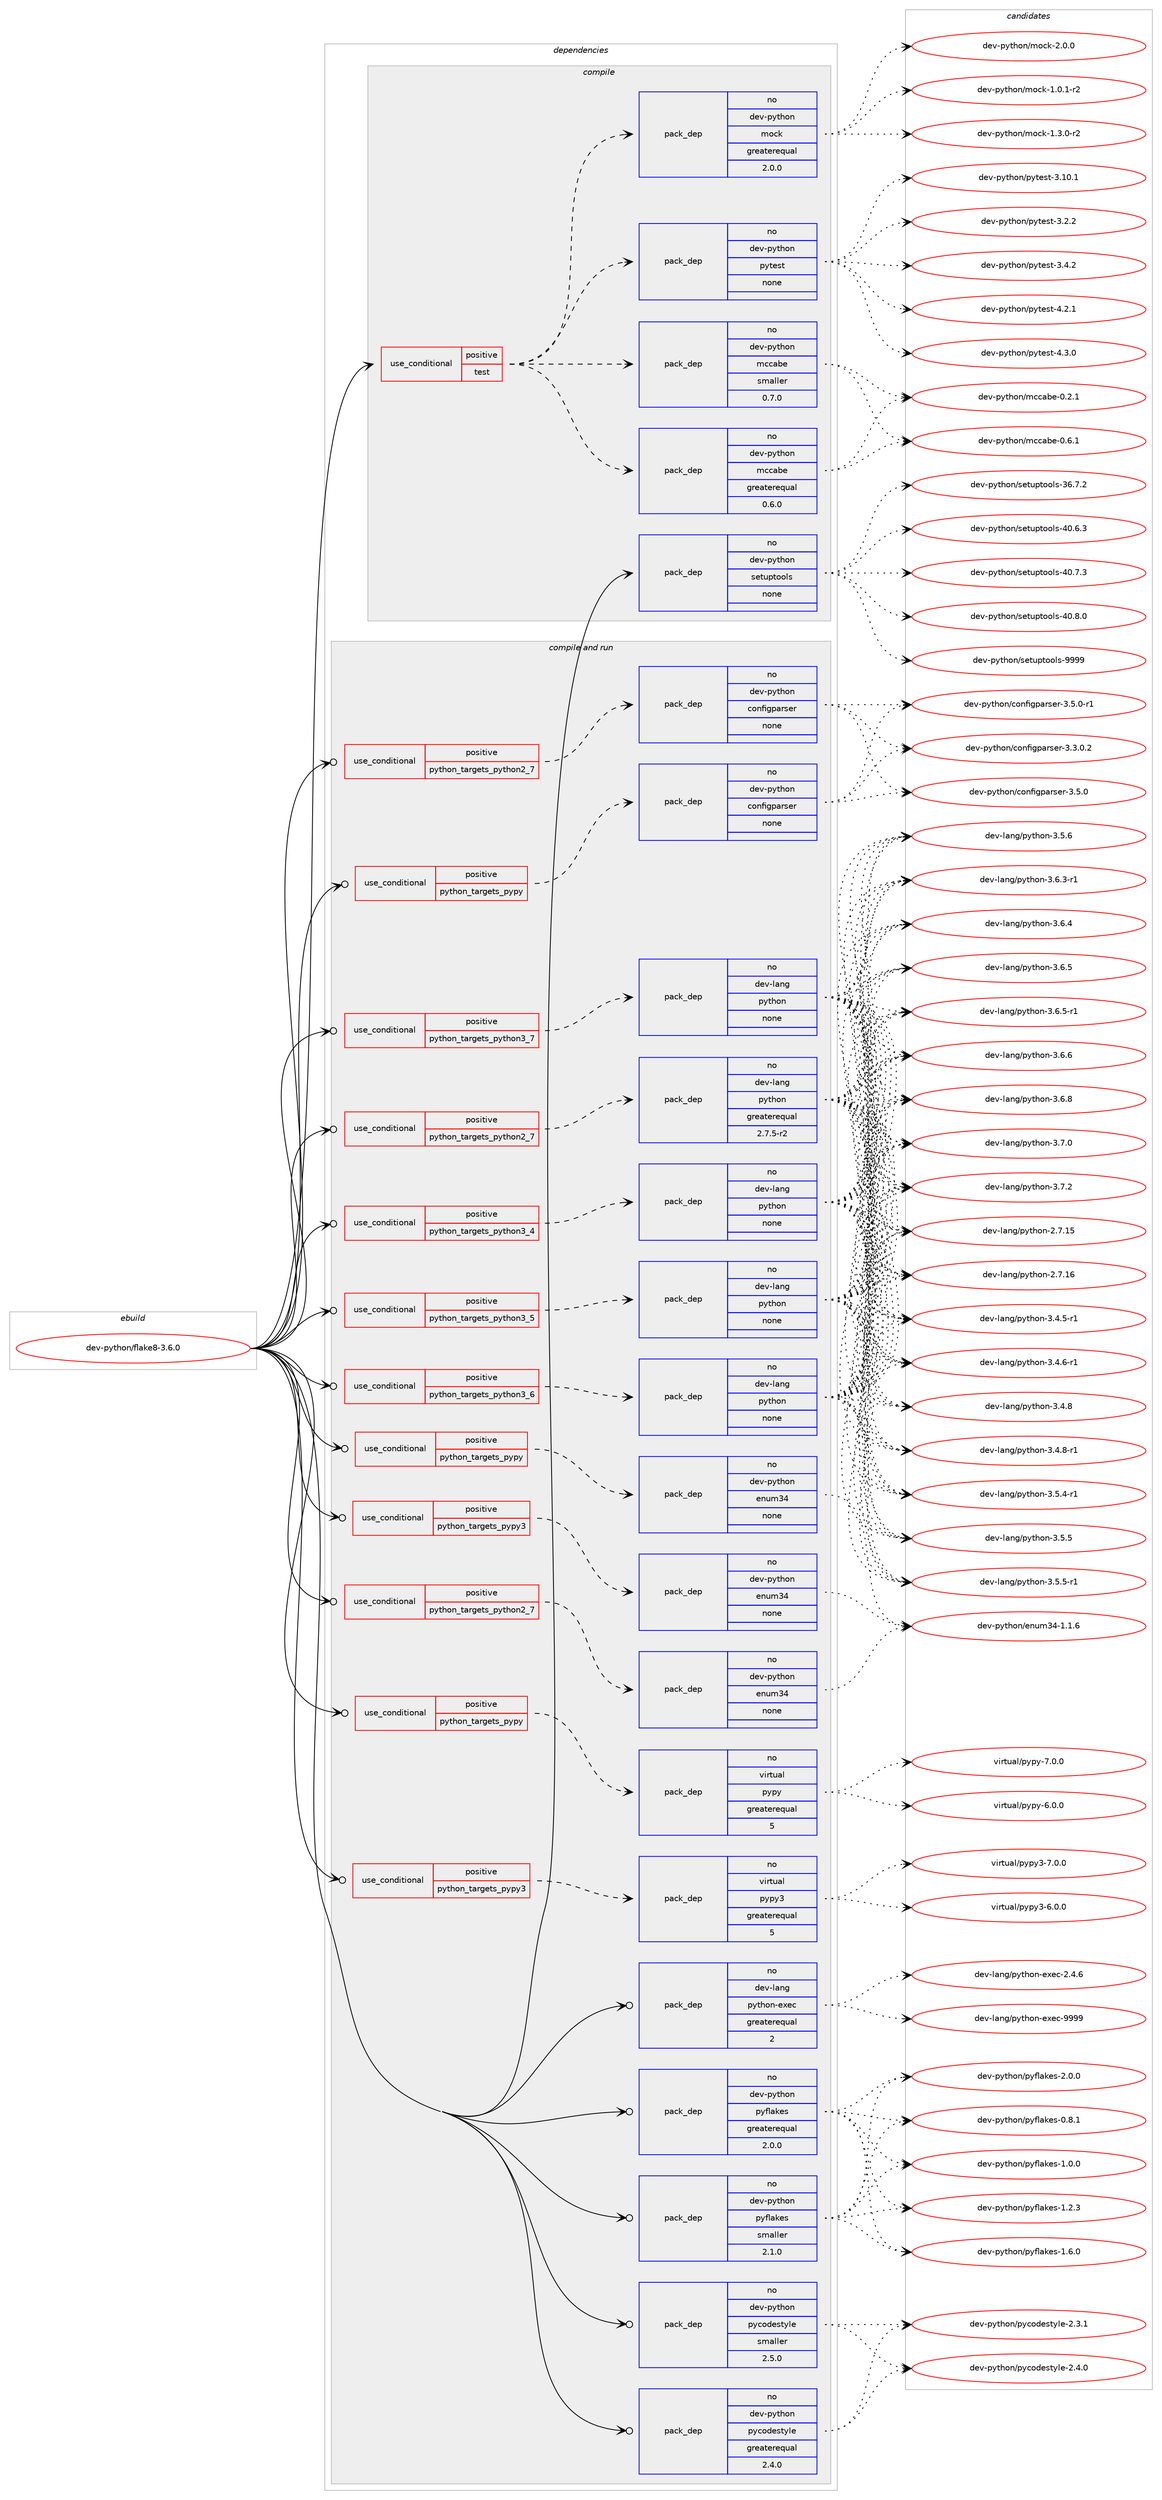digraph prolog {

# *************
# Graph options
# *************

newrank=true;
concentrate=true;
compound=true;
graph [rankdir=LR,fontname=Helvetica,fontsize=10,ranksep=1.5];#, ranksep=2.5, nodesep=0.2];
edge  [arrowhead=vee];
node  [fontname=Helvetica,fontsize=10];

# **********
# The ebuild
# **********

subgraph cluster_leftcol {
color=gray;
rank=same;
label=<<i>ebuild</i>>;
id [label="dev-python/flake8-3.6.0", color=red, width=4, href="../dev-python/flake8-3.6.0.svg"];
}

# ****************
# The dependencies
# ****************

subgraph cluster_midcol {
color=gray;
label=<<i>dependencies</i>>;
subgraph cluster_compile {
fillcolor="#eeeeee";
style=filled;
label=<<i>compile</i>>;
subgraph cond374222 {
dependency1408938 [label=<<TABLE BORDER="0" CELLBORDER="1" CELLSPACING="0" CELLPADDING="4"><TR><TD ROWSPAN="3" CELLPADDING="10">use_conditional</TD></TR><TR><TD>positive</TD></TR><TR><TD>test</TD></TR></TABLE>>, shape=none, color=red];
subgraph pack1011457 {
dependency1408939 [label=<<TABLE BORDER="0" CELLBORDER="1" CELLSPACING="0" CELLPADDING="4" WIDTH="220"><TR><TD ROWSPAN="6" CELLPADDING="30">pack_dep</TD></TR><TR><TD WIDTH="110">no</TD></TR><TR><TD>dev-python</TD></TR><TR><TD>mccabe</TD></TR><TR><TD>greaterequal</TD></TR><TR><TD>0.6.0</TD></TR></TABLE>>, shape=none, color=blue];
}
dependency1408938:e -> dependency1408939:w [weight=20,style="dashed",arrowhead="vee"];
subgraph pack1011458 {
dependency1408940 [label=<<TABLE BORDER="0" CELLBORDER="1" CELLSPACING="0" CELLPADDING="4" WIDTH="220"><TR><TD ROWSPAN="6" CELLPADDING="30">pack_dep</TD></TR><TR><TD WIDTH="110">no</TD></TR><TR><TD>dev-python</TD></TR><TR><TD>mccabe</TD></TR><TR><TD>smaller</TD></TR><TR><TD>0.7.0</TD></TR></TABLE>>, shape=none, color=blue];
}
dependency1408938:e -> dependency1408940:w [weight=20,style="dashed",arrowhead="vee"];
subgraph pack1011459 {
dependency1408941 [label=<<TABLE BORDER="0" CELLBORDER="1" CELLSPACING="0" CELLPADDING="4" WIDTH="220"><TR><TD ROWSPAN="6" CELLPADDING="30">pack_dep</TD></TR><TR><TD WIDTH="110">no</TD></TR><TR><TD>dev-python</TD></TR><TR><TD>pytest</TD></TR><TR><TD>none</TD></TR><TR><TD></TD></TR></TABLE>>, shape=none, color=blue];
}
dependency1408938:e -> dependency1408941:w [weight=20,style="dashed",arrowhead="vee"];
subgraph pack1011460 {
dependency1408942 [label=<<TABLE BORDER="0" CELLBORDER="1" CELLSPACING="0" CELLPADDING="4" WIDTH="220"><TR><TD ROWSPAN="6" CELLPADDING="30">pack_dep</TD></TR><TR><TD WIDTH="110">no</TD></TR><TR><TD>dev-python</TD></TR><TR><TD>mock</TD></TR><TR><TD>greaterequal</TD></TR><TR><TD>2.0.0</TD></TR></TABLE>>, shape=none, color=blue];
}
dependency1408938:e -> dependency1408942:w [weight=20,style="dashed",arrowhead="vee"];
}
id:e -> dependency1408938:w [weight=20,style="solid",arrowhead="vee"];
subgraph pack1011461 {
dependency1408943 [label=<<TABLE BORDER="0" CELLBORDER="1" CELLSPACING="0" CELLPADDING="4" WIDTH="220"><TR><TD ROWSPAN="6" CELLPADDING="30">pack_dep</TD></TR><TR><TD WIDTH="110">no</TD></TR><TR><TD>dev-python</TD></TR><TR><TD>setuptools</TD></TR><TR><TD>none</TD></TR><TR><TD></TD></TR></TABLE>>, shape=none, color=blue];
}
id:e -> dependency1408943:w [weight=20,style="solid",arrowhead="vee"];
}
subgraph cluster_compileandrun {
fillcolor="#eeeeee";
style=filled;
label=<<i>compile and run</i>>;
subgraph cond374223 {
dependency1408944 [label=<<TABLE BORDER="0" CELLBORDER="1" CELLSPACING="0" CELLPADDING="4"><TR><TD ROWSPAN="3" CELLPADDING="10">use_conditional</TD></TR><TR><TD>positive</TD></TR><TR><TD>python_targets_pypy</TD></TR></TABLE>>, shape=none, color=red];
subgraph pack1011462 {
dependency1408945 [label=<<TABLE BORDER="0" CELLBORDER="1" CELLSPACING="0" CELLPADDING="4" WIDTH="220"><TR><TD ROWSPAN="6" CELLPADDING="30">pack_dep</TD></TR><TR><TD WIDTH="110">no</TD></TR><TR><TD>dev-python</TD></TR><TR><TD>configparser</TD></TR><TR><TD>none</TD></TR><TR><TD></TD></TR></TABLE>>, shape=none, color=blue];
}
dependency1408944:e -> dependency1408945:w [weight=20,style="dashed",arrowhead="vee"];
}
id:e -> dependency1408944:w [weight=20,style="solid",arrowhead="odotvee"];
subgraph cond374224 {
dependency1408946 [label=<<TABLE BORDER="0" CELLBORDER="1" CELLSPACING="0" CELLPADDING="4"><TR><TD ROWSPAN="3" CELLPADDING="10">use_conditional</TD></TR><TR><TD>positive</TD></TR><TR><TD>python_targets_pypy</TD></TR></TABLE>>, shape=none, color=red];
subgraph pack1011463 {
dependency1408947 [label=<<TABLE BORDER="0" CELLBORDER="1" CELLSPACING="0" CELLPADDING="4" WIDTH="220"><TR><TD ROWSPAN="6" CELLPADDING="30">pack_dep</TD></TR><TR><TD WIDTH="110">no</TD></TR><TR><TD>dev-python</TD></TR><TR><TD>enum34</TD></TR><TR><TD>none</TD></TR><TR><TD></TD></TR></TABLE>>, shape=none, color=blue];
}
dependency1408946:e -> dependency1408947:w [weight=20,style="dashed",arrowhead="vee"];
}
id:e -> dependency1408946:w [weight=20,style="solid",arrowhead="odotvee"];
subgraph cond374225 {
dependency1408948 [label=<<TABLE BORDER="0" CELLBORDER="1" CELLSPACING="0" CELLPADDING="4"><TR><TD ROWSPAN="3" CELLPADDING="10">use_conditional</TD></TR><TR><TD>positive</TD></TR><TR><TD>python_targets_pypy</TD></TR></TABLE>>, shape=none, color=red];
subgraph pack1011464 {
dependency1408949 [label=<<TABLE BORDER="0" CELLBORDER="1" CELLSPACING="0" CELLPADDING="4" WIDTH="220"><TR><TD ROWSPAN="6" CELLPADDING="30">pack_dep</TD></TR><TR><TD WIDTH="110">no</TD></TR><TR><TD>virtual</TD></TR><TR><TD>pypy</TD></TR><TR><TD>greaterequal</TD></TR><TR><TD>5</TD></TR></TABLE>>, shape=none, color=blue];
}
dependency1408948:e -> dependency1408949:w [weight=20,style="dashed",arrowhead="vee"];
}
id:e -> dependency1408948:w [weight=20,style="solid",arrowhead="odotvee"];
subgraph cond374226 {
dependency1408950 [label=<<TABLE BORDER="0" CELLBORDER="1" CELLSPACING="0" CELLPADDING="4"><TR><TD ROWSPAN="3" CELLPADDING="10">use_conditional</TD></TR><TR><TD>positive</TD></TR><TR><TD>python_targets_pypy3</TD></TR></TABLE>>, shape=none, color=red];
subgraph pack1011465 {
dependency1408951 [label=<<TABLE BORDER="0" CELLBORDER="1" CELLSPACING="0" CELLPADDING="4" WIDTH="220"><TR><TD ROWSPAN="6" CELLPADDING="30">pack_dep</TD></TR><TR><TD WIDTH="110">no</TD></TR><TR><TD>dev-python</TD></TR><TR><TD>enum34</TD></TR><TR><TD>none</TD></TR><TR><TD></TD></TR></TABLE>>, shape=none, color=blue];
}
dependency1408950:e -> dependency1408951:w [weight=20,style="dashed",arrowhead="vee"];
}
id:e -> dependency1408950:w [weight=20,style="solid",arrowhead="odotvee"];
subgraph cond374227 {
dependency1408952 [label=<<TABLE BORDER="0" CELLBORDER="1" CELLSPACING="0" CELLPADDING="4"><TR><TD ROWSPAN="3" CELLPADDING="10">use_conditional</TD></TR><TR><TD>positive</TD></TR><TR><TD>python_targets_pypy3</TD></TR></TABLE>>, shape=none, color=red];
subgraph pack1011466 {
dependency1408953 [label=<<TABLE BORDER="0" CELLBORDER="1" CELLSPACING="0" CELLPADDING="4" WIDTH="220"><TR><TD ROWSPAN="6" CELLPADDING="30">pack_dep</TD></TR><TR><TD WIDTH="110">no</TD></TR><TR><TD>virtual</TD></TR><TR><TD>pypy3</TD></TR><TR><TD>greaterequal</TD></TR><TR><TD>5</TD></TR></TABLE>>, shape=none, color=blue];
}
dependency1408952:e -> dependency1408953:w [weight=20,style="dashed",arrowhead="vee"];
}
id:e -> dependency1408952:w [weight=20,style="solid",arrowhead="odotvee"];
subgraph cond374228 {
dependency1408954 [label=<<TABLE BORDER="0" CELLBORDER="1" CELLSPACING="0" CELLPADDING="4"><TR><TD ROWSPAN="3" CELLPADDING="10">use_conditional</TD></TR><TR><TD>positive</TD></TR><TR><TD>python_targets_python2_7</TD></TR></TABLE>>, shape=none, color=red];
subgraph pack1011467 {
dependency1408955 [label=<<TABLE BORDER="0" CELLBORDER="1" CELLSPACING="0" CELLPADDING="4" WIDTH="220"><TR><TD ROWSPAN="6" CELLPADDING="30">pack_dep</TD></TR><TR><TD WIDTH="110">no</TD></TR><TR><TD>dev-lang</TD></TR><TR><TD>python</TD></TR><TR><TD>greaterequal</TD></TR><TR><TD>2.7.5-r2</TD></TR></TABLE>>, shape=none, color=blue];
}
dependency1408954:e -> dependency1408955:w [weight=20,style="dashed",arrowhead="vee"];
}
id:e -> dependency1408954:w [weight=20,style="solid",arrowhead="odotvee"];
subgraph cond374229 {
dependency1408956 [label=<<TABLE BORDER="0" CELLBORDER="1" CELLSPACING="0" CELLPADDING="4"><TR><TD ROWSPAN="3" CELLPADDING="10">use_conditional</TD></TR><TR><TD>positive</TD></TR><TR><TD>python_targets_python2_7</TD></TR></TABLE>>, shape=none, color=red];
subgraph pack1011468 {
dependency1408957 [label=<<TABLE BORDER="0" CELLBORDER="1" CELLSPACING="0" CELLPADDING="4" WIDTH="220"><TR><TD ROWSPAN="6" CELLPADDING="30">pack_dep</TD></TR><TR><TD WIDTH="110">no</TD></TR><TR><TD>dev-python</TD></TR><TR><TD>configparser</TD></TR><TR><TD>none</TD></TR><TR><TD></TD></TR></TABLE>>, shape=none, color=blue];
}
dependency1408956:e -> dependency1408957:w [weight=20,style="dashed",arrowhead="vee"];
}
id:e -> dependency1408956:w [weight=20,style="solid",arrowhead="odotvee"];
subgraph cond374230 {
dependency1408958 [label=<<TABLE BORDER="0" CELLBORDER="1" CELLSPACING="0" CELLPADDING="4"><TR><TD ROWSPAN="3" CELLPADDING="10">use_conditional</TD></TR><TR><TD>positive</TD></TR><TR><TD>python_targets_python2_7</TD></TR></TABLE>>, shape=none, color=red];
subgraph pack1011469 {
dependency1408959 [label=<<TABLE BORDER="0" CELLBORDER="1" CELLSPACING="0" CELLPADDING="4" WIDTH="220"><TR><TD ROWSPAN="6" CELLPADDING="30">pack_dep</TD></TR><TR><TD WIDTH="110">no</TD></TR><TR><TD>dev-python</TD></TR><TR><TD>enum34</TD></TR><TR><TD>none</TD></TR><TR><TD></TD></TR></TABLE>>, shape=none, color=blue];
}
dependency1408958:e -> dependency1408959:w [weight=20,style="dashed",arrowhead="vee"];
}
id:e -> dependency1408958:w [weight=20,style="solid",arrowhead="odotvee"];
subgraph cond374231 {
dependency1408960 [label=<<TABLE BORDER="0" CELLBORDER="1" CELLSPACING="0" CELLPADDING="4"><TR><TD ROWSPAN="3" CELLPADDING="10">use_conditional</TD></TR><TR><TD>positive</TD></TR><TR><TD>python_targets_python3_4</TD></TR></TABLE>>, shape=none, color=red];
subgraph pack1011470 {
dependency1408961 [label=<<TABLE BORDER="0" CELLBORDER="1" CELLSPACING="0" CELLPADDING="4" WIDTH="220"><TR><TD ROWSPAN="6" CELLPADDING="30">pack_dep</TD></TR><TR><TD WIDTH="110">no</TD></TR><TR><TD>dev-lang</TD></TR><TR><TD>python</TD></TR><TR><TD>none</TD></TR><TR><TD></TD></TR></TABLE>>, shape=none, color=blue];
}
dependency1408960:e -> dependency1408961:w [weight=20,style="dashed",arrowhead="vee"];
}
id:e -> dependency1408960:w [weight=20,style="solid",arrowhead="odotvee"];
subgraph cond374232 {
dependency1408962 [label=<<TABLE BORDER="0" CELLBORDER="1" CELLSPACING="0" CELLPADDING="4"><TR><TD ROWSPAN="3" CELLPADDING="10">use_conditional</TD></TR><TR><TD>positive</TD></TR><TR><TD>python_targets_python3_5</TD></TR></TABLE>>, shape=none, color=red];
subgraph pack1011471 {
dependency1408963 [label=<<TABLE BORDER="0" CELLBORDER="1" CELLSPACING="0" CELLPADDING="4" WIDTH="220"><TR><TD ROWSPAN="6" CELLPADDING="30">pack_dep</TD></TR><TR><TD WIDTH="110">no</TD></TR><TR><TD>dev-lang</TD></TR><TR><TD>python</TD></TR><TR><TD>none</TD></TR><TR><TD></TD></TR></TABLE>>, shape=none, color=blue];
}
dependency1408962:e -> dependency1408963:w [weight=20,style="dashed",arrowhead="vee"];
}
id:e -> dependency1408962:w [weight=20,style="solid",arrowhead="odotvee"];
subgraph cond374233 {
dependency1408964 [label=<<TABLE BORDER="0" CELLBORDER="1" CELLSPACING="0" CELLPADDING="4"><TR><TD ROWSPAN="3" CELLPADDING="10">use_conditional</TD></TR><TR><TD>positive</TD></TR><TR><TD>python_targets_python3_6</TD></TR></TABLE>>, shape=none, color=red];
subgraph pack1011472 {
dependency1408965 [label=<<TABLE BORDER="0" CELLBORDER="1" CELLSPACING="0" CELLPADDING="4" WIDTH="220"><TR><TD ROWSPAN="6" CELLPADDING="30">pack_dep</TD></TR><TR><TD WIDTH="110">no</TD></TR><TR><TD>dev-lang</TD></TR><TR><TD>python</TD></TR><TR><TD>none</TD></TR><TR><TD></TD></TR></TABLE>>, shape=none, color=blue];
}
dependency1408964:e -> dependency1408965:w [weight=20,style="dashed",arrowhead="vee"];
}
id:e -> dependency1408964:w [weight=20,style="solid",arrowhead="odotvee"];
subgraph cond374234 {
dependency1408966 [label=<<TABLE BORDER="0" CELLBORDER="1" CELLSPACING="0" CELLPADDING="4"><TR><TD ROWSPAN="3" CELLPADDING="10">use_conditional</TD></TR><TR><TD>positive</TD></TR><TR><TD>python_targets_python3_7</TD></TR></TABLE>>, shape=none, color=red];
subgraph pack1011473 {
dependency1408967 [label=<<TABLE BORDER="0" CELLBORDER="1" CELLSPACING="0" CELLPADDING="4" WIDTH="220"><TR><TD ROWSPAN="6" CELLPADDING="30">pack_dep</TD></TR><TR><TD WIDTH="110">no</TD></TR><TR><TD>dev-lang</TD></TR><TR><TD>python</TD></TR><TR><TD>none</TD></TR><TR><TD></TD></TR></TABLE>>, shape=none, color=blue];
}
dependency1408966:e -> dependency1408967:w [weight=20,style="dashed",arrowhead="vee"];
}
id:e -> dependency1408966:w [weight=20,style="solid",arrowhead="odotvee"];
subgraph pack1011474 {
dependency1408968 [label=<<TABLE BORDER="0" CELLBORDER="1" CELLSPACING="0" CELLPADDING="4" WIDTH="220"><TR><TD ROWSPAN="6" CELLPADDING="30">pack_dep</TD></TR><TR><TD WIDTH="110">no</TD></TR><TR><TD>dev-lang</TD></TR><TR><TD>python-exec</TD></TR><TR><TD>greaterequal</TD></TR><TR><TD>2</TD></TR></TABLE>>, shape=none, color=blue];
}
id:e -> dependency1408968:w [weight=20,style="solid",arrowhead="odotvee"];
subgraph pack1011475 {
dependency1408969 [label=<<TABLE BORDER="0" CELLBORDER="1" CELLSPACING="0" CELLPADDING="4" WIDTH="220"><TR><TD ROWSPAN="6" CELLPADDING="30">pack_dep</TD></TR><TR><TD WIDTH="110">no</TD></TR><TR><TD>dev-python</TD></TR><TR><TD>pycodestyle</TD></TR><TR><TD>greaterequal</TD></TR><TR><TD>2.4.0</TD></TR></TABLE>>, shape=none, color=blue];
}
id:e -> dependency1408969:w [weight=20,style="solid",arrowhead="odotvee"];
subgraph pack1011476 {
dependency1408970 [label=<<TABLE BORDER="0" CELLBORDER="1" CELLSPACING="0" CELLPADDING="4" WIDTH="220"><TR><TD ROWSPAN="6" CELLPADDING="30">pack_dep</TD></TR><TR><TD WIDTH="110">no</TD></TR><TR><TD>dev-python</TD></TR><TR><TD>pycodestyle</TD></TR><TR><TD>smaller</TD></TR><TR><TD>2.5.0</TD></TR></TABLE>>, shape=none, color=blue];
}
id:e -> dependency1408970:w [weight=20,style="solid",arrowhead="odotvee"];
subgraph pack1011477 {
dependency1408971 [label=<<TABLE BORDER="0" CELLBORDER="1" CELLSPACING="0" CELLPADDING="4" WIDTH="220"><TR><TD ROWSPAN="6" CELLPADDING="30">pack_dep</TD></TR><TR><TD WIDTH="110">no</TD></TR><TR><TD>dev-python</TD></TR><TR><TD>pyflakes</TD></TR><TR><TD>greaterequal</TD></TR><TR><TD>2.0.0</TD></TR></TABLE>>, shape=none, color=blue];
}
id:e -> dependency1408971:w [weight=20,style="solid",arrowhead="odotvee"];
subgraph pack1011478 {
dependency1408972 [label=<<TABLE BORDER="0" CELLBORDER="1" CELLSPACING="0" CELLPADDING="4" WIDTH="220"><TR><TD ROWSPAN="6" CELLPADDING="30">pack_dep</TD></TR><TR><TD WIDTH="110">no</TD></TR><TR><TD>dev-python</TD></TR><TR><TD>pyflakes</TD></TR><TR><TD>smaller</TD></TR><TR><TD>2.1.0</TD></TR></TABLE>>, shape=none, color=blue];
}
id:e -> dependency1408972:w [weight=20,style="solid",arrowhead="odotvee"];
}
subgraph cluster_run {
fillcolor="#eeeeee";
style=filled;
label=<<i>run</i>>;
}
}

# **************
# The candidates
# **************

subgraph cluster_choices {
rank=same;
color=gray;
label=<<i>candidates</i>>;

subgraph choice1011457 {
color=black;
nodesep=1;
choice100101118451121211161041111104710999999798101454846504649 [label="dev-python/mccabe-0.2.1", color=red, width=4,href="../dev-python/mccabe-0.2.1.svg"];
choice100101118451121211161041111104710999999798101454846544649 [label="dev-python/mccabe-0.6.1", color=red, width=4,href="../dev-python/mccabe-0.6.1.svg"];
dependency1408939:e -> choice100101118451121211161041111104710999999798101454846504649:w [style=dotted,weight="100"];
dependency1408939:e -> choice100101118451121211161041111104710999999798101454846544649:w [style=dotted,weight="100"];
}
subgraph choice1011458 {
color=black;
nodesep=1;
choice100101118451121211161041111104710999999798101454846504649 [label="dev-python/mccabe-0.2.1", color=red, width=4,href="../dev-python/mccabe-0.2.1.svg"];
choice100101118451121211161041111104710999999798101454846544649 [label="dev-python/mccabe-0.6.1", color=red, width=4,href="../dev-python/mccabe-0.6.1.svg"];
dependency1408940:e -> choice100101118451121211161041111104710999999798101454846504649:w [style=dotted,weight="100"];
dependency1408940:e -> choice100101118451121211161041111104710999999798101454846544649:w [style=dotted,weight="100"];
}
subgraph choice1011459 {
color=black;
nodesep=1;
choice100101118451121211161041111104711212111610111511645514649484649 [label="dev-python/pytest-3.10.1", color=red, width=4,href="../dev-python/pytest-3.10.1.svg"];
choice1001011184511212111610411111047112121116101115116455146504650 [label="dev-python/pytest-3.2.2", color=red, width=4,href="../dev-python/pytest-3.2.2.svg"];
choice1001011184511212111610411111047112121116101115116455146524650 [label="dev-python/pytest-3.4.2", color=red, width=4,href="../dev-python/pytest-3.4.2.svg"];
choice1001011184511212111610411111047112121116101115116455246504649 [label="dev-python/pytest-4.2.1", color=red, width=4,href="../dev-python/pytest-4.2.1.svg"];
choice1001011184511212111610411111047112121116101115116455246514648 [label="dev-python/pytest-4.3.0", color=red, width=4,href="../dev-python/pytest-4.3.0.svg"];
dependency1408941:e -> choice100101118451121211161041111104711212111610111511645514649484649:w [style=dotted,weight="100"];
dependency1408941:e -> choice1001011184511212111610411111047112121116101115116455146504650:w [style=dotted,weight="100"];
dependency1408941:e -> choice1001011184511212111610411111047112121116101115116455146524650:w [style=dotted,weight="100"];
dependency1408941:e -> choice1001011184511212111610411111047112121116101115116455246504649:w [style=dotted,weight="100"];
dependency1408941:e -> choice1001011184511212111610411111047112121116101115116455246514648:w [style=dotted,weight="100"];
}
subgraph choice1011460 {
color=black;
nodesep=1;
choice1001011184511212111610411111047109111991074549464846494511450 [label="dev-python/mock-1.0.1-r2", color=red, width=4,href="../dev-python/mock-1.0.1-r2.svg"];
choice1001011184511212111610411111047109111991074549465146484511450 [label="dev-python/mock-1.3.0-r2", color=red, width=4,href="../dev-python/mock-1.3.0-r2.svg"];
choice100101118451121211161041111104710911199107455046484648 [label="dev-python/mock-2.0.0", color=red, width=4,href="../dev-python/mock-2.0.0.svg"];
dependency1408942:e -> choice1001011184511212111610411111047109111991074549464846494511450:w [style=dotted,weight="100"];
dependency1408942:e -> choice1001011184511212111610411111047109111991074549465146484511450:w [style=dotted,weight="100"];
dependency1408942:e -> choice100101118451121211161041111104710911199107455046484648:w [style=dotted,weight="100"];
}
subgraph choice1011461 {
color=black;
nodesep=1;
choice100101118451121211161041111104711510111611711211611111110811545515446554650 [label="dev-python/setuptools-36.7.2", color=red, width=4,href="../dev-python/setuptools-36.7.2.svg"];
choice100101118451121211161041111104711510111611711211611111110811545524846544651 [label="dev-python/setuptools-40.6.3", color=red, width=4,href="../dev-python/setuptools-40.6.3.svg"];
choice100101118451121211161041111104711510111611711211611111110811545524846554651 [label="dev-python/setuptools-40.7.3", color=red, width=4,href="../dev-python/setuptools-40.7.3.svg"];
choice100101118451121211161041111104711510111611711211611111110811545524846564648 [label="dev-python/setuptools-40.8.0", color=red, width=4,href="../dev-python/setuptools-40.8.0.svg"];
choice10010111845112121116104111110471151011161171121161111111081154557575757 [label="dev-python/setuptools-9999", color=red, width=4,href="../dev-python/setuptools-9999.svg"];
dependency1408943:e -> choice100101118451121211161041111104711510111611711211611111110811545515446554650:w [style=dotted,weight="100"];
dependency1408943:e -> choice100101118451121211161041111104711510111611711211611111110811545524846544651:w [style=dotted,weight="100"];
dependency1408943:e -> choice100101118451121211161041111104711510111611711211611111110811545524846554651:w [style=dotted,weight="100"];
dependency1408943:e -> choice100101118451121211161041111104711510111611711211611111110811545524846564648:w [style=dotted,weight="100"];
dependency1408943:e -> choice10010111845112121116104111110471151011161171121161111111081154557575757:w [style=dotted,weight="100"];
}
subgraph choice1011462 {
color=black;
nodesep=1;
choice100101118451121211161041111104799111110102105103112971141151011144551465146484650 [label="dev-python/configparser-3.3.0.2", color=red, width=4,href="../dev-python/configparser-3.3.0.2.svg"];
choice10010111845112121116104111110479911111010210510311297114115101114455146534648 [label="dev-python/configparser-3.5.0", color=red, width=4,href="../dev-python/configparser-3.5.0.svg"];
choice100101118451121211161041111104799111110102105103112971141151011144551465346484511449 [label="dev-python/configparser-3.5.0-r1", color=red, width=4,href="../dev-python/configparser-3.5.0-r1.svg"];
dependency1408945:e -> choice100101118451121211161041111104799111110102105103112971141151011144551465146484650:w [style=dotted,weight="100"];
dependency1408945:e -> choice10010111845112121116104111110479911111010210510311297114115101114455146534648:w [style=dotted,weight="100"];
dependency1408945:e -> choice100101118451121211161041111104799111110102105103112971141151011144551465346484511449:w [style=dotted,weight="100"];
}
subgraph choice1011463 {
color=black;
nodesep=1;
choice10010111845112121116104111110471011101171095152454946494654 [label="dev-python/enum34-1.1.6", color=red, width=4,href="../dev-python/enum34-1.1.6.svg"];
dependency1408947:e -> choice10010111845112121116104111110471011101171095152454946494654:w [style=dotted,weight="100"];
}
subgraph choice1011464 {
color=black;
nodesep=1;
choice1181051141161179710847112121112121455446484648 [label="virtual/pypy-6.0.0", color=red, width=4,href="../virtual/pypy-6.0.0.svg"];
choice1181051141161179710847112121112121455546484648 [label="virtual/pypy-7.0.0", color=red, width=4,href="../virtual/pypy-7.0.0.svg"];
dependency1408949:e -> choice1181051141161179710847112121112121455446484648:w [style=dotted,weight="100"];
dependency1408949:e -> choice1181051141161179710847112121112121455546484648:w [style=dotted,weight="100"];
}
subgraph choice1011465 {
color=black;
nodesep=1;
choice10010111845112121116104111110471011101171095152454946494654 [label="dev-python/enum34-1.1.6", color=red, width=4,href="../dev-python/enum34-1.1.6.svg"];
dependency1408951:e -> choice10010111845112121116104111110471011101171095152454946494654:w [style=dotted,weight="100"];
}
subgraph choice1011466 {
color=black;
nodesep=1;
choice118105114116117971084711212111212151455446484648 [label="virtual/pypy3-6.0.0", color=red, width=4,href="../virtual/pypy3-6.0.0.svg"];
choice118105114116117971084711212111212151455546484648 [label="virtual/pypy3-7.0.0", color=red, width=4,href="../virtual/pypy3-7.0.0.svg"];
dependency1408953:e -> choice118105114116117971084711212111212151455446484648:w [style=dotted,weight="100"];
dependency1408953:e -> choice118105114116117971084711212111212151455546484648:w [style=dotted,weight="100"];
}
subgraph choice1011467 {
color=black;
nodesep=1;
choice10010111845108971101034711212111610411111045504655464953 [label="dev-lang/python-2.7.15", color=red, width=4,href="../dev-lang/python-2.7.15.svg"];
choice10010111845108971101034711212111610411111045504655464954 [label="dev-lang/python-2.7.16", color=red, width=4,href="../dev-lang/python-2.7.16.svg"];
choice1001011184510897110103471121211161041111104551465246534511449 [label="dev-lang/python-3.4.5-r1", color=red, width=4,href="../dev-lang/python-3.4.5-r1.svg"];
choice1001011184510897110103471121211161041111104551465246544511449 [label="dev-lang/python-3.4.6-r1", color=red, width=4,href="../dev-lang/python-3.4.6-r1.svg"];
choice100101118451089711010347112121116104111110455146524656 [label="dev-lang/python-3.4.8", color=red, width=4,href="../dev-lang/python-3.4.8.svg"];
choice1001011184510897110103471121211161041111104551465246564511449 [label="dev-lang/python-3.4.8-r1", color=red, width=4,href="../dev-lang/python-3.4.8-r1.svg"];
choice1001011184510897110103471121211161041111104551465346524511449 [label="dev-lang/python-3.5.4-r1", color=red, width=4,href="../dev-lang/python-3.5.4-r1.svg"];
choice100101118451089711010347112121116104111110455146534653 [label="dev-lang/python-3.5.5", color=red, width=4,href="../dev-lang/python-3.5.5.svg"];
choice1001011184510897110103471121211161041111104551465346534511449 [label="dev-lang/python-3.5.5-r1", color=red, width=4,href="../dev-lang/python-3.5.5-r1.svg"];
choice100101118451089711010347112121116104111110455146534654 [label="dev-lang/python-3.5.6", color=red, width=4,href="../dev-lang/python-3.5.6.svg"];
choice1001011184510897110103471121211161041111104551465446514511449 [label="dev-lang/python-3.6.3-r1", color=red, width=4,href="../dev-lang/python-3.6.3-r1.svg"];
choice100101118451089711010347112121116104111110455146544652 [label="dev-lang/python-3.6.4", color=red, width=4,href="../dev-lang/python-3.6.4.svg"];
choice100101118451089711010347112121116104111110455146544653 [label="dev-lang/python-3.6.5", color=red, width=4,href="../dev-lang/python-3.6.5.svg"];
choice1001011184510897110103471121211161041111104551465446534511449 [label="dev-lang/python-3.6.5-r1", color=red, width=4,href="../dev-lang/python-3.6.5-r1.svg"];
choice100101118451089711010347112121116104111110455146544654 [label="dev-lang/python-3.6.6", color=red, width=4,href="../dev-lang/python-3.6.6.svg"];
choice100101118451089711010347112121116104111110455146544656 [label="dev-lang/python-3.6.8", color=red, width=4,href="../dev-lang/python-3.6.8.svg"];
choice100101118451089711010347112121116104111110455146554648 [label="dev-lang/python-3.7.0", color=red, width=4,href="../dev-lang/python-3.7.0.svg"];
choice100101118451089711010347112121116104111110455146554650 [label="dev-lang/python-3.7.2", color=red, width=4,href="../dev-lang/python-3.7.2.svg"];
dependency1408955:e -> choice10010111845108971101034711212111610411111045504655464953:w [style=dotted,weight="100"];
dependency1408955:e -> choice10010111845108971101034711212111610411111045504655464954:w [style=dotted,weight="100"];
dependency1408955:e -> choice1001011184510897110103471121211161041111104551465246534511449:w [style=dotted,weight="100"];
dependency1408955:e -> choice1001011184510897110103471121211161041111104551465246544511449:w [style=dotted,weight="100"];
dependency1408955:e -> choice100101118451089711010347112121116104111110455146524656:w [style=dotted,weight="100"];
dependency1408955:e -> choice1001011184510897110103471121211161041111104551465246564511449:w [style=dotted,weight="100"];
dependency1408955:e -> choice1001011184510897110103471121211161041111104551465346524511449:w [style=dotted,weight="100"];
dependency1408955:e -> choice100101118451089711010347112121116104111110455146534653:w [style=dotted,weight="100"];
dependency1408955:e -> choice1001011184510897110103471121211161041111104551465346534511449:w [style=dotted,weight="100"];
dependency1408955:e -> choice100101118451089711010347112121116104111110455146534654:w [style=dotted,weight="100"];
dependency1408955:e -> choice1001011184510897110103471121211161041111104551465446514511449:w [style=dotted,weight="100"];
dependency1408955:e -> choice100101118451089711010347112121116104111110455146544652:w [style=dotted,weight="100"];
dependency1408955:e -> choice100101118451089711010347112121116104111110455146544653:w [style=dotted,weight="100"];
dependency1408955:e -> choice1001011184510897110103471121211161041111104551465446534511449:w [style=dotted,weight="100"];
dependency1408955:e -> choice100101118451089711010347112121116104111110455146544654:w [style=dotted,weight="100"];
dependency1408955:e -> choice100101118451089711010347112121116104111110455146544656:w [style=dotted,weight="100"];
dependency1408955:e -> choice100101118451089711010347112121116104111110455146554648:w [style=dotted,weight="100"];
dependency1408955:e -> choice100101118451089711010347112121116104111110455146554650:w [style=dotted,weight="100"];
}
subgraph choice1011468 {
color=black;
nodesep=1;
choice100101118451121211161041111104799111110102105103112971141151011144551465146484650 [label="dev-python/configparser-3.3.0.2", color=red, width=4,href="../dev-python/configparser-3.3.0.2.svg"];
choice10010111845112121116104111110479911111010210510311297114115101114455146534648 [label="dev-python/configparser-3.5.0", color=red, width=4,href="../dev-python/configparser-3.5.0.svg"];
choice100101118451121211161041111104799111110102105103112971141151011144551465346484511449 [label="dev-python/configparser-3.5.0-r1", color=red, width=4,href="../dev-python/configparser-3.5.0-r1.svg"];
dependency1408957:e -> choice100101118451121211161041111104799111110102105103112971141151011144551465146484650:w [style=dotted,weight="100"];
dependency1408957:e -> choice10010111845112121116104111110479911111010210510311297114115101114455146534648:w [style=dotted,weight="100"];
dependency1408957:e -> choice100101118451121211161041111104799111110102105103112971141151011144551465346484511449:w [style=dotted,weight="100"];
}
subgraph choice1011469 {
color=black;
nodesep=1;
choice10010111845112121116104111110471011101171095152454946494654 [label="dev-python/enum34-1.1.6", color=red, width=4,href="../dev-python/enum34-1.1.6.svg"];
dependency1408959:e -> choice10010111845112121116104111110471011101171095152454946494654:w [style=dotted,weight="100"];
}
subgraph choice1011470 {
color=black;
nodesep=1;
choice10010111845108971101034711212111610411111045504655464953 [label="dev-lang/python-2.7.15", color=red, width=4,href="../dev-lang/python-2.7.15.svg"];
choice10010111845108971101034711212111610411111045504655464954 [label="dev-lang/python-2.7.16", color=red, width=4,href="../dev-lang/python-2.7.16.svg"];
choice1001011184510897110103471121211161041111104551465246534511449 [label="dev-lang/python-3.4.5-r1", color=red, width=4,href="../dev-lang/python-3.4.5-r1.svg"];
choice1001011184510897110103471121211161041111104551465246544511449 [label="dev-lang/python-3.4.6-r1", color=red, width=4,href="../dev-lang/python-3.4.6-r1.svg"];
choice100101118451089711010347112121116104111110455146524656 [label="dev-lang/python-3.4.8", color=red, width=4,href="../dev-lang/python-3.4.8.svg"];
choice1001011184510897110103471121211161041111104551465246564511449 [label="dev-lang/python-3.4.8-r1", color=red, width=4,href="../dev-lang/python-3.4.8-r1.svg"];
choice1001011184510897110103471121211161041111104551465346524511449 [label="dev-lang/python-3.5.4-r1", color=red, width=4,href="../dev-lang/python-3.5.4-r1.svg"];
choice100101118451089711010347112121116104111110455146534653 [label="dev-lang/python-3.5.5", color=red, width=4,href="../dev-lang/python-3.5.5.svg"];
choice1001011184510897110103471121211161041111104551465346534511449 [label="dev-lang/python-3.5.5-r1", color=red, width=4,href="../dev-lang/python-3.5.5-r1.svg"];
choice100101118451089711010347112121116104111110455146534654 [label="dev-lang/python-3.5.6", color=red, width=4,href="../dev-lang/python-3.5.6.svg"];
choice1001011184510897110103471121211161041111104551465446514511449 [label="dev-lang/python-3.6.3-r1", color=red, width=4,href="../dev-lang/python-3.6.3-r1.svg"];
choice100101118451089711010347112121116104111110455146544652 [label="dev-lang/python-3.6.4", color=red, width=4,href="../dev-lang/python-3.6.4.svg"];
choice100101118451089711010347112121116104111110455146544653 [label="dev-lang/python-3.6.5", color=red, width=4,href="../dev-lang/python-3.6.5.svg"];
choice1001011184510897110103471121211161041111104551465446534511449 [label="dev-lang/python-3.6.5-r1", color=red, width=4,href="../dev-lang/python-3.6.5-r1.svg"];
choice100101118451089711010347112121116104111110455146544654 [label="dev-lang/python-3.6.6", color=red, width=4,href="../dev-lang/python-3.6.6.svg"];
choice100101118451089711010347112121116104111110455146544656 [label="dev-lang/python-3.6.8", color=red, width=4,href="../dev-lang/python-3.6.8.svg"];
choice100101118451089711010347112121116104111110455146554648 [label="dev-lang/python-3.7.0", color=red, width=4,href="../dev-lang/python-3.7.0.svg"];
choice100101118451089711010347112121116104111110455146554650 [label="dev-lang/python-3.7.2", color=red, width=4,href="../dev-lang/python-3.7.2.svg"];
dependency1408961:e -> choice10010111845108971101034711212111610411111045504655464953:w [style=dotted,weight="100"];
dependency1408961:e -> choice10010111845108971101034711212111610411111045504655464954:w [style=dotted,weight="100"];
dependency1408961:e -> choice1001011184510897110103471121211161041111104551465246534511449:w [style=dotted,weight="100"];
dependency1408961:e -> choice1001011184510897110103471121211161041111104551465246544511449:w [style=dotted,weight="100"];
dependency1408961:e -> choice100101118451089711010347112121116104111110455146524656:w [style=dotted,weight="100"];
dependency1408961:e -> choice1001011184510897110103471121211161041111104551465246564511449:w [style=dotted,weight="100"];
dependency1408961:e -> choice1001011184510897110103471121211161041111104551465346524511449:w [style=dotted,weight="100"];
dependency1408961:e -> choice100101118451089711010347112121116104111110455146534653:w [style=dotted,weight="100"];
dependency1408961:e -> choice1001011184510897110103471121211161041111104551465346534511449:w [style=dotted,weight="100"];
dependency1408961:e -> choice100101118451089711010347112121116104111110455146534654:w [style=dotted,weight="100"];
dependency1408961:e -> choice1001011184510897110103471121211161041111104551465446514511449:w [style=dotted,weight="100"];
dependency1408961:e -> choice100101118451089711010347112121116104111110455146544652:w [style=dotted,weight="100"];
dependency1408961:e -> choice100101118451089711010347112121116104111110455146544653:w [style=dotted,weight="100"];
dependency1408961:e -> choice1001011184510897110103471121211161041111104551465446534511449:w [style=dotted,weight="100"];
dependency1408961:e -> choice100101118451089711010347112121116104111110455146544654:w [style=dotted,weight="100"];
dependency1408961:e -> choice100101118451089711010347112121116104111110455146544656:w [style=dotted,weight="100"];
dependency1408961:e -> choice100101118451089711010347112121116104111110455146554648:w [style=dotted,weight="100"];
dependency1408961:e -> choice100101118451089711010347112121116104111110455146554650:w [style=dotted,weight="100"];
}
subgraph choice1011471 {
color=black;
nodesep=1;
choice10010111845108971101034711212111610411111045504655464953 [label="dev-lang/python-2.7.15", color=red, width=4,href="../dev-lang/python-2.7.15.svg"];
choice10010111845108971101034711212111610411111045504655464954 [label="dev-lang/python-2.7.16", color=red, width=4,href="../dev-lang/python-2.7.16.svg"];
choice1001011184510897110103471121211161041111104551465246534511449 [label="dev-lang/python-3.4.5-r1", color=red, width=4,href="../dev-lang/python-3.4.5-r1.svg"];
choice1001011184510897110103471121211161041111104551465246544511449 [label="dev-lang/python-3.4.6-r1", color=red, width=4,href="../dev-lang/python-3.4.6-r1.svg"];
choice100101118451089711010347112121116104111110455146524656 [label="dev-lang/python-3.4.8", color=red, width=4,href="../dev-lang/python-3.4.8.svg"];
choice1001011184510897110103471121211161041111104551465246564511449 [label="dev-lang/python-3.4.8-r1", color=red, width=4,href="../dev-lang/python-3.4.8-r1.svg"];
choice1001011184510897110103471121211161041111104551465346524511449 [label="dev-lang/python-3.5.4-r1", color=red, width=4,href="../dev-lang/python-3.5.4-r1.svg"];
choice100101118451089711010347112121116104111110455146534653 [label="dev-lang/python-3.5.5", color=red, width=4,href="../dev-lang/python-3.5.5.svg"];
choice1001011184510897110103471121211161041111104551465346534511449 [label="dev-lang/python-3.5.5-r1", color=red, width=4,href="../dev-lang/python-3.5.5-r1.svg"];
choice100101118451089711010347112121116104111110455146534654 [label="dev-lang/python-3.5.6", color=red, width=4,href="../dev-lang/python-3.5.6.svg"];
choice1001011184510897110103471121211161041111104551465446514511449 [label="dev-lang/python-3.6.3-r1", color=red, width=4,href="../dev-lang/python-3.6.3-r1.svg"];
choice100101118451089711010347112121116104111110455146544652 [label="dev-lang/python-3.6.4", color=red, width=4,href="../dev-lang/python-3.6.4.svg"];
choice100101118451089711010347112121116104111110455146544653 [label="dev-lang/python-3.6.5", color=red, width=4,href="../dev-lang/python-3.6.5.svg"];
choice1001011184510897110103471121211161041111104551465446534511449 [label="dev-lang/python-3.6.5-r1", color=red, width=4,href="../dev-lang/python-3.6.5-r1.svg"];
choice100101118451089711010347112121116104111110455146544654 [label="dev-lang/python-3.6.6", color=red, width=4,href="../dev-lang/python-3.6.6.svg"];
choice100101118451089711010347112121116104111110455146544656 [label="dev-lang/python-3.6.8", color=red, width=4,href="../dev-lang/python-3.6.8.svg"];
choice100101118451089711010347112121116104111110455146554648 [label="dev-lang/python-3.7.0", color=red, width=4,href="../dev-lang/python-3.7.0.svg"];
choice100101118451089711010347112121116104111110455146554650 [label="dev-lang/python-3.7.2", color=red, width=4,href="../dev-lang/python-3.7.2.svg"];
dependency1408963:e -> choice10010111845108971101034711212111610411111045504655464953:w [style=dotted,weight="100"];
dependency1408963:e -> choice10010111845108971101034711212111610411111045504655464954:w [style=dotted,weight="100"];
dependency1408963:e -> choice1001011184510897110103471121211161041111104551465246534511449:w [style=dotted,weight="100"];
dependency1408963:e -> choice1001011184510897110103471121211161041111104551465246544511449:w [style=dotted,weight="100"];
dependency1408963:e -> choice100101118451089711010347112121116104111110455146524656:w [style=dotted,weight="100"];
dependency1408963:e -> choice1001011184510897110103471121211161041111104551465246564511449:w [style=dotted,weight="100"];
dependency1408963:e -> choice1001011184510897110103471121211161041111104551465346524511449:w [style=dotted,weight="100"];
dependency1408963:e -> choice100101118451089711010347112121116104111110455146534653:w [style=dotted,weight="100"];
dependency1408963:e -> choice1001011184510897110103471121211161041111104551465346534511449:w [style=dotted,weight="100"];
dependency1408963:e -> choice100101118451089711010347112121116104111110455146534654:w [style=dotted,weight="100"];
dependency1408963:e -> choice1001011184510897110103471121211161041111104551465446514511449:w [style=dotted,weight="100"];
dependency1408963:e -> choice100101118451089711010347112121116104111110455146544652:w [style=dotted,weight="100"];
dependency1408963:e -> choice100101118451089711010347112121116104111110455146544653:w [style=dotted,weight="100"];
dependency1408963:e -> choice1001011184510897110103471121211161041111104551465446534511449:w [style=dotted,weight="100"];
dependency1408963:e -> choice100101118451089711010347112121116104111110455146544654:w [style=dotted,weight="100"];
dependency1408963:e -> choice100101118451089711010347112121116104111110455146544656:w [style=dotted,weight="100"];
dependency1408963:e -> choice100101118451089711010347112121116104111110455146554648:w [style=dotted,weight="100"];
dependency1408963:e -> choice100101118451089711010347112121116104111110455146554650:w [style=dotted,weight="100"];
}
subgraph choice1011472 {
color=black;
nodesep=1;
choice10010111845108971101034711212111610411111045504655464953 [label="dev-lang/python-2.7.15", color=red, width=4,href="../dev-lang/python-2.7.15.svg"];
choice10010111845108971101034711212111610411111045504655464954 [label="dev-lang/python-2.7.16", color=red, width=4,href="../dev-lang/python-2.7.16.svg"];
choice1001011184510897110103471121211161041111104551465246534511449 [label="dev-lang/python-3.4.5-r1", color=red, width=4,href="../dev-lang/python-3.4.5-r1.svg"];
choice1001011184510897110103471121211161041111104551465246544511449 [label="dev-lang/python-3.4.6-r1", color=red, width=4,href="../dev-lang/python-3.4.6-r1.svg"];
choice100101118451089711010347112121116104111110455146524656 [label="dev-lang/python-3.4.8", color=red, width=4,href="../dev-lang/python-3.4.8.svg"];
choice1001011184510897110103471121211161041111104551465246564511449 [label="dev-lang/python-3.4.8-r1", color=red, width=4,href="../dev-lang/python-3.4.8-r1.svg"];
choice1001011184510897110103471121211161041111104551465346524511449 [label="dev-lang/python-3.5.4-r1", color=red, width=4,href="../dev-lang/python-3.5.4-r1.svg"];
choice100101118451089711010347112121116104111110455146534653 [label="dev-lang/python-3.5.5", color=red, width=4,href="../dev-lang/python-3.5.5.svg"];
choice1001011184510897110103471121211161041111104551465346534511449 [label="dev-lang/python-3.5.5-r1", color=red, width=4,href="../dev-lang/python-3.5.5-r1.svg"];
choice100101118451089711010347112121116104111110455146534654 [label="dev-lang/python-3.5.6", color=red, width=4,href="../dev-lang/python-3.5.6.svg"];
choice1001011184510897110103471121211161041111104551465446514511449 [label="dev-lang/python-3.6.3-r1", color=red, width=4,href="../dev-lang/python-3.6.3-r1.svg"];
choice100101118451089711010347112121116104111110455146544652 [label="dev-lang/python-3.6.4", color=red, width=4,href="../dev-lang/python-3.6.4.svg"];
choice100101118451089711010347112121116104111110455146544653 [label="dev-lang/python-3.6.5", color=red, width=4,href="../dev-lang/python-3.6.5.svg"];
choice1001011184510897110103471121211161041111104551465446534511449 [label="dev-lang/python-3.6.5-r1", color=red, width=4,href="../dev-lang/python-3.6.5-r1.svg"];
choice100101118451089711010347112121116104111110455146544654 [label="dev-lang/python-3.6.6", color=red, width=4,href="../dev-lang/python-3.6.6.svg"];
choice100101118451089711010347112121116104111110455146544656 [label="dev-lang/python-3.6.8", color=red, width=4,href="../dev-lang/python-3.6.8.svg"];
choice100101118451089711010347112121116104111110455146554648 [label="dev-lang/python-3.7.0", color=red, width=4,href="../dev-lang/python-3.7.0.svg"];
choice100101118451089711010347112121116104111110455146554650 [label="dev-lang/python-3.7.2", color=red, width=4,href="../dev-lang/python-3.7.2.svg"];
dependency1408965:e -> choice10010111845108971101034711212111610411111045504655464953:w [style=dotted,weight="100"];
dependency1408965:e -> choice10010111845108971101034711212111610411111045504655464954:w [style=dotted,weight="100"];
dependency1408965:e -> choice1001011184510897110103471121211161041111104551465246534511449:w [style=dotted,weight="100"];
dependency1408965:e -> choice1001011184510897110103471121211161041111104551465246544511449:w [style=dotted,weight="100"];
dependency1408965:e -> choice100101118451089711010347112121116104111110455146524656:w [style=dotted,weight="100"];
dependency1408965:e -> choice1001011184510897110103471121211161041111104551465246564511449:w [style=dotted,weight="100"];
dependency1408965:e -> choice1001011184510897110103471121211161041111104551465346524511449:w [style=dotted,weight="100"];
dependency1408965:e -> choice100101118451089711010347112121116104111110455146534653:w [style=dotted,weight="100"];
dependency1408965:e -> choice1001011184510897110103471121211161041111104551465346534511449:w [style=dotted,weight="100"];
dependency1408965:e -> choice100101118451089711010347112121116104111110455146534654:w [style=dotted,weight="100"];
dependency1408965:e -> choice1001011184510897110103471121211161041111104551465446514511449:w [style=dotted,weight="100"];
dependency1408965:e -> choice100101118451089711010347112121116104111110455146544652:w [style=dotted,weight="100"];
dependency1408965:e -> choice100101118451089711010347112121116104111110455146544653:w [style=dotted,weight="100"];
dependency1408965:e -> choice1001011184510897110103471121211161041111104551465446534511449:w [style=dotted,weight="100"];
dependency1408965:e -> choice100101118451089711010347112121116104111110455146544654:w [style=dotted,weight="100"];
dependency1408965:e -> choice100101118451089711010347112121116104111110455146544656:w [style=dotted,weight="100"];
dependency1408965:e -> choice100101118451089711010347112121116104111110455146554648:w [style=dotted,weight="100"];
dependency1408965:e -> choice100101118451089711010347112121116104111110455146554650:w [style=dotted,weight="100"];
}
subgraph choice1011473 {
color=black;
nodesep=1;
choice10010111845108971101034711212111610411111045504655464953 [label="dev-lang/python-2.7.15", color=red, width=4,href="../dev-lang/python-2.7.15.svg"];
choice10010111845108971101034711212111610411111045504655464954 [label="dev-lang/python-2.7.16", color=red, width=4,href="../dev-lang/python-2.7.16.svg"];
choice1001011184510897110103471121211161041111104551465246534511449 [label="dev-lang/python-3.4.5-r1", color=red, width=4,href="../dev-lang/python-3.4.5-r1.svg"];
choice1001011184510897110103471121211161041111104551465246544511449 [label="dev-lang/python-3.4.6-r1", color=red, width=4,href="../dev-lang/python-3.4.6-r1.svg"];
choice100101118451089711010347112121116104111110455146524656 [label="dev-lang/python-3.4.8", color=red, width=4,href="../dev-lang/python-3.4.8.svg"];
choice1001011184510897110103471121211161041111104551465246564511449 [label="dev-lang/python-3.4.8-r1", color=red, width=4,href="../dev-lang/python-3.4.8-r1.svg"];
choice1001011184510897110103471121211161041111104551465346524511449 [label="dev-lang/python-3.5.4-r1", color=red, width=4,href="../dev-lang/python-3.5.4-r1.svg"];
choice100101118451089711010347112121116104111110455146534653 [label="dev-lang/python-3.5.5", color=red, width=4,href="../dev-lang/python-3.5.5.svg"];
choice1001011184510897110103471121211161041111104551465346534511449 [label="dev-lang/python-3.5.5-r1", color=red, width=4,href="../dev-lang/python-3.5.5-r1.svg"];
choice100101118451089711010347112121116104111110455146534654 [label="dev-lang/python-3.5.6", color=red, width=4,href="../dev-lang/python-3.5.6.svg"];
choice1001011184510897110103471121211161041111104551465446514511449 [label="dev-lang/python-3.6.3-r1", color=red, width=4,href="../dev-lang/python-3.6.3-r1.svg"];
choice100101118451089711010347112121116104111110455146544652 [label="dev-lang/python-3.6.4", color=red, width=4,href="../dev-lang/python-3.6.4.svg"];
choice100101118451089711010347112121116104111110455146544653 [label="dev-lang/python-3.6.5", color=red, width=4,href="../dev-lang/python-3.6.5.svg"];
choice1001011184510897110103471121211161041111104551465446534511449 [label="dev-lang/python-3.6.5-r1", color=red, width=4,href="../dev-lang/python-3.6.5-r1.svg"];
choice100101118451089711010347112121116104111110455146544654 [label="dev-lang/python-3.6.6", color=red, width=4,href="../dev-lang/python-3.6.6.svg"];
choice100101118451089711010347112121116104111110455146544656 [label="dev-lang/python-3.6.8", color=red, width=4,href="../dev-lang/python-3.6.8.svg"];
choice100101118451089711010347112121116104111110455146554648 [label="dev-lang/python-3.7.0", color=red, width=4,href="../dev-lang/python-3.7.0.svg"];
choice100101118451089711010347112121116104111110455146554650 [label="dev-lang/python-3.7.2", color=red, width=4,href="../dev-lang/python-3.7.2.svg"];
dependency1408967:e -> choice10010111845108971101034711212111610411111045504655464953:w [style=dotted,weight="100"];
dependency1408967:e -> choice10010111845108971101034711212111610411111045504655464954:w [style=dotted,weight="100"];
dependency1408967:e -> choice1001011184510897110103471121211161041111104551465246534511449:w [style=dotted,weight="100"];
dependency1408967:e -> choice1001011184510897110103471121211161041111104551465246544511449:w [style=dotted,weight="100"];
dependency1408967:e -> choice100101118451089711010347112121116104111110455146524656:w [style=dotted,weight="100"];
dependency1408967:e -> choice1001011184510897110103471121211161041111104551465246564511449:w [style=dotted,weight="100"];
dependency1408967:e -> choice1001011184510897110103471121211161041111104551465346524511449:w [style=dotted,weight="100"];
dependency1408967:e -> choice100101118451089711010347112121116104111110455146534653:w [style=dotted,weight="100"];
dependency1408967:e -> choice1001011184510897110103471121211161041111104551465346534511449:w [style=dotted,weight="100"];
dependency1408967:e -> choice100101118451089711010347112121116104111110455146534654:w [style=dotted,weight="100"];
dependency1408967:e -> choice1001011184510897110103471121211161041111104551465446514511449:w [style=dotted,weight="100"];
dependency1408967:e -> choice100101118451089711010347112121116104111110455146544652:w [style=dotted,weight="100"];
dependency1408967:e -> choice100101118451089711010347112121116104111110455146544653:w [style=dotted,weight="100"];
dependency1408967:e -> choice1001011184510897110103471121211161041111104551465446534511449:w [style=dotted,weight="100"];
dependency1408967:e -> choice100101118451089711010347112121116104111110455146544654:w [style=dotted,weight="100"];
dependency1408967:e -> choice100101118451089711010347112121116104111110455146544656:w [style=dotted,weight="100"];
dependency1408967:e -> choice100101118451089711010347112121116104111110455146554648:w [style=dotted,weight="100"];
dependency1408967:e -> choice100101118451089711010347112121116104111110455146554650:w [style=dotted,weight="100"];
}
subgraph choice1011474 {
color=black;
nodesep=1;
choice1001011184510897110103471121211161041111104510112010199455046524654 [label="dev-lang/python-exec-2.4.6", color=red, width=4,href="../dev-lang/python-exec-2.4.6.svg"];
choice10010111845108971101034711212111610411111045101120101994557575757 [label="dev-lang/python-exec-9999", color=red, width=4,href="../dev-lang/python-exec-9999.svg"];
dependency1408968:e -> choice1001011184510897110103471121211161041111104510112010199455046524654:w [style=dotted,weight="100"];
dependency1408968:e -> choice10010111845108971101034711212111610411111045101120101994557575757:w [style=dotted,weight="100"];
}
subgraph choice1011475 {
color=black;
nodesep=1;
choice100101118451121211161041111104711212199111100101115116121108101455046514649 [label="dev-python/pycodestyle-2.3.1", color=red, width=4,href="../dev-python/pycodestyle-2.3.1.svg"];
choice100101118451121211161041111104711212199111100101115116121108101455046524648 [label="dev-python/pycodestyle-2.4.0", color=red, width=4,href="../dev-python/pycodestyle-2.4.0.svg"];
dependency1408969:e -> choice100101118451121211161041111104711212199111100101115116121108101455046514649:w [style=dotted,weight="100"];
dependency1408969:e -> choice100101118451121211161041111104711212199111100101115116121108101455046524648:w [style=dotted,weight="100"];
}
subgraph choice1011476 {
color=black;
nodesep=1;
choice100101118451121211161041111104711212199111100101115116121108101455046514649 [label="dev-python/pycodestyle-2.3.1", color=red, width=4,href="../dev-python/pycodestyle-2.3.1.svg"];
choice100101118451121211161041111104711212199111100101115116121108101455046524648 [label="dev-python/pycodestyle-2.4.0", color=red, width=4,href="../dev-python/pycodestyle-2.4.0.svg"];
dependency1408970:e -> choice100101118451121211161041111104711212199111100101115116121108101455046514649:w [style=dotted,weight="100"];
dependency1408970:e -> choice100101118451121211161041111104711212199111100101115116121108101455046524648:w [style=dotted,weight="100"];
}
subgraph choice1011477 {
color=black;
nodesep=1;
choice100101118451121211161041111104711212110210897107101115454846564649 [label="dev-python/pyflakes-0.8.1", color=red, width=4,href="../dev-python/pyflakes-0.8.1.svg"];
choice100101118451121211161041111104711212110210897107101115454946484648 [label="dev-python/pyflakes-1.0.0", color=red, width=4,href="../dev-python/pyflakes-1.0.0.svg"];
choice100101118451121211161041111104711212110210897107101115454946504651 [label="dev-python/pyflakes-1.2.3", color=red, width=4,href="../dev-python/pyflakes-1.2.3.svg"];
choice100101118451121211161041111104711212110210897107101115454946544648 [label="dev-python/pyflakes-1.6.0", color=red, width=4,href="../dev-python/pyflakes-1.6.0.svg"];
choice100101118451121211161041111104711212110210897107101115455046484648 [label="dev-python/pyflakes-2.0.0", color=red, width=4,href="../dev-python/pyflakes-2.0.0.svg"];
dependency1408971:e -> choice100101118451121211161041111104711212110210897107101115454846564649:w [style=dotted,weight="100"];
dependency1408971:e -> choice100101118451121211161041111104711212110210897107101115454946484648:w [style=dotted,weight="100"];
dependency1408971:e -> choice100101118451121211161041111104711212110210897107101115454946504651:w [style=dotted,weight="100"];
dependency1408971:e -> choice100101118451121211161041111104711212110210897107101115454946544648:w [style=dotted,weight="100"];
dependency1408971:e -> choice100101118451121211161041111104711212110210897107101115455046484648:w [style=dotted,weight="100"];
}
subgraph choice1011478 {
color=black;
nodesep=1;
choice100101118451121211161041111104711212110210897107101115454846564649 [label="dev-python/pyflakes-0.8.1", color=red, width=4,href="../dev-python/pyflakes-0.8.1.svg"];
choice100101118451121211161041111104711212110210897107101115454946484648 [label="dev-python/pyflakes-1.0.0", color=red, width=4,href="../dev-python/pyflakes-1.0.0.svg"];
choice100101118451121211161041111104711212110210897107101115454946504651 [label="dev-python/pyflakes-1.2.3", color=red, width=4,href="../dev-python/pyflakes-1.2.3.svg"];
choice100101118451121211161041111104711212110210897107101115454946544648 [label="dev-python/pyflakes-1.6.0", color=red, width=4,href="../dev-python/pyflakes-1.6.0.svg"];
choice100101118451121211161041111104711212110210897107101115455046484648 [label="dev-python/pyflakes-2.0.0", color=red, width=4,href="../dev-python/pyflakes-2.0.0.svg"];
dependency1408972:e -> choice100101118451121211161041111104711212110210897107101115454846564649:w [style=dotted,weight="100"];
dependency1408972:e -> choice100101118451121211161041111104711212110210897107101115454946484648:w [style=dotted,weight="100"];
dependency1408972:e -> choice100101118451121211161041111104711212110210897107101115454946504651:w [style=dotted,weight="100"];
dependency1408972:e -> choice100101118451121211161041111104711212110210897107101115454946544648:w [style=dotted,weight="100"];
dependency1408972:e -> choice100101118451121211161041111104711212110210897107101115455046484648:w [style=dotted,weight="100"];
}
}

}
